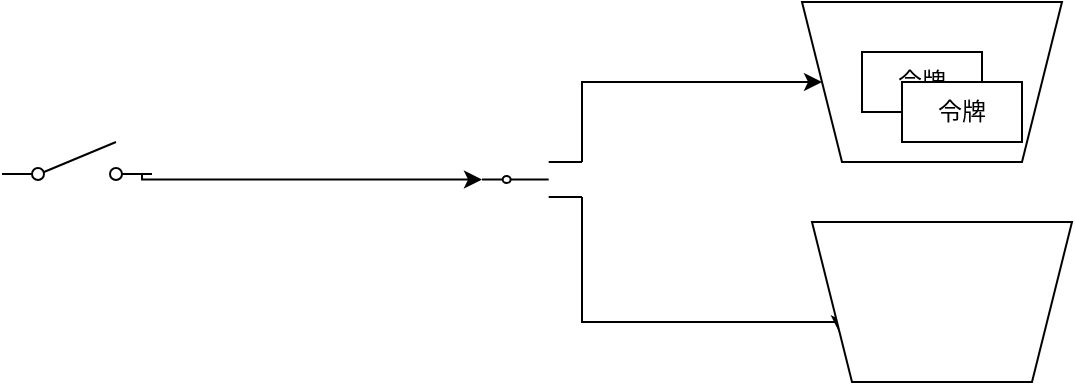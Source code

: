 <mxfile version="13.7.5" type="github">
  <diagram name="Page-1" id="7e0a89b8-554c-2b80-1dc8-d5c74ca68de4">
    <mxGraphModel dx="1426" dy="826" grid="1" gridSize="10" guides="1" tooltips="1" connect="1" arrows="1" fold="1" page="1" pageScale="1" pageWidth="1100" pageHeight="850" background="#ffffff" math="0" shadow="0">
      <root>
        <mxCell id="0" />
        <mxCell id="1" parent="0" />
        <mxCell id="bs5Z2jcvvp319eglyJQV-10" style="edgeStyle=orthogonalEdgeStyle;rounded=0;orthogonalLoop=1;jettySize=auto;html=1;exitX=1;exitY=1;exitDx=0;exitDy=0;exitPerimeter=0;entryX=1;entryY=0.25;entryDx=0;entryDy=0;" edge="1" parent="1" source="bs5Z2jcvvp319eglyJQV-1" target="bs5Z2jcvvp319eglyJQV-9">
          <mxGeometry relative="1" as="geometry">
            <Array as="points">
              <mxPoint x="500" y="480" />
              <mxPoint x="723" y="480" />
            </Array>
          </mxGeometry>
        </mxCell>
        <mxCell id="bs5Z2jcvvp319eglyJQV-11" style="edgeStyle=orthogonalEdgeStyle;rounded=0;orthogonalLoop=1;jettySize=auto;html=1;exitX=1;exitY=0;exitDx=0;exitDy=0;exitPerimeter=0;" edge="1" parent="1" source="bs5Z2jcvvp319eglyJQV-1" target="bs5Z2jcvvp319eglyJQV-2">
          <mxGeometry relative="1" as="geometry" />
        </mxCell>
        <mxCell id="bs5Z2jcvvp319eglyJQV-1" value="" style="pointerEvents=1;verticalLabelPosition=bottom;shadow=0;dashed=0;align=center;html=1;verticalAlign=top;shape=mxgraph.electrical.electro-mechanical.two_way_contact;" vertex="1" parent="1">
          <mxGeometry x="440" y="400" width="50" height="17.5" as="geometry" />
        </mxCell>
        <mxCell id="bs5Z2jcvvp319eglyJQV-2" value="" style="shape=trapezoid;perimeter=trapezoidPerimeter;whiteSpace=wrap;html=1;fixedSize=1;rotation=-180;" vertex="1" parent="1">
          <mxGeometry x="600" y="320" width="130" height="80" as="geometry" />
        </mxCell>
        <mxCell id="bs5Z2jcvvp319eglyJQV-3" value="令牌" style="rounded=0;whiteSpace=wrap;html=1;" vertex="1" parent="1">
          <mxGeometry x="630" y="345" width="60" height="30" as="geometry" />
        </mxCell>
        <mxCell id="bs5Z2jcvvp319eglyJQV-5" value="令牌" style="rounded=0;whiteSpace=wrap;html=1;" vertex="1" parent="1">
          <mxGeometry x="650" y="360" width="60" height="30" as="geometry" />
        </mxCell>
        <mxCell id="bs5Z2jcvvp319eglyJQV-9" value="" style="shape=trapezoid;perimeter=trapezoidPerimeter;whiteSpace=wrap;html=1;fixedSize=1;rotation=-180;" vertex="1" parent="1">
          <mxGeometry x="605" y="430" width="130" height="80" as="geometry" />
        </mxCell>
        <mxCell id="bs5Z2jcvvp319eglyJQV-13" style="edgeStyle=orthogonalEdgeStyle;rounded=0;orthogonalLoop=1;jettySize=auto;html=1;entryX=0;entryY=0.5;entryDx=0;entryDy=0;entryPerimeter=0;exitX=1;exitY=0.8;exitDx=0;exitDy=0;exitPerimeter=0;" edge="1" parent="1" target="bs5Z2jcvvp319eglyJQV-1">
          <mxGeometry relative="1" as="geometry">
            <mxPoint x="270" y="406" as="sourcePoint" />
            <Array as="points">
              <mxPoint x="270" y="409" />
            </Array>
          </mxGeometry>
        </mxCell>
        <mxCell id="bs5Z2jcvvp319eglyJQV-14" value="" style="pointerEvents=1;verticalLabelPosition=bottom;shadow=0;dashed=0;align=center;html=1;verticalAlign=top;shape=mxgraph.electrical.electro-mechanical.simple_switch;" vertex="1" parent="1">
          <mxGeometry x="200" y="390" width="75" height="19" as="geometry" />
        </mxCell>
      </root>
    </mxGraphModel>
  </diagram>
</mxfile>
